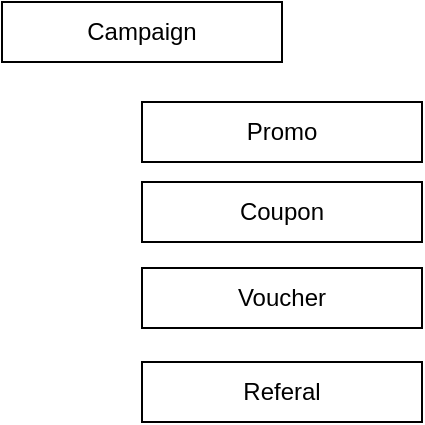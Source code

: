 <mxfile version="22.1.7" type="github">
  <diagram name="Page-1" id="i57ieQ8ah64VA5IU5zeG">
    <mxGraphModel dx="794" dy="461" grid="1" gridSize="10" guides="1" tooltips="1" connect="1" arrows="1" fold="1" page="1" pageScale="1" pageWidth="850" pageHeight="1100" math="0" shadow="0">
      <root>
        <mxCell id="0" />
        <mxCell id="1" parent="0" />
        <mxCell id="BdwfQ0zuwwsD2Sn7SIAs-1" value="Campaign" style="whiteSpace=wrap;html=1;" vertex="1" parent="1">
          <mxGeometry x="70" y="50" width="140" height="30" as="geometry" />
        </mxCell>
        <mxCell id="BdwfQ0zuwwsD2Sn7SIAs-2" value="Promo" style="whiteSpace=wrap;html=1;" vertex="1" parent="1">
          <mxGeometry x="140" y="100" width="140" height="30" as="geometry" />
        </mxCell>
        <mxCell id="BdwfQ0zuwwsD2Sn7SIAs-3" value="Coupon" style="whiteSpace=wrap;html=1;" vertex="1" parent="1">
          <mxGeometry x="140" y="140" width="140" height="30" as="geometry" />
        </mxCell>
        <mxCell id="BdwfQ0zuwwsD2Sn7SIAs-4" value="Voucher" style="whiteSpace=wrap;html=1;" vertex="1" parent="1">
          <mxGeometry x="140" y="183" width="140" height="30" as="geometry" />
        </mxCell>
        <mxCell id="BdwfQ0zuwwsD2Sn7SIAs-5" value="Referal" style="whiteSpace=wrap;html=1;" vertex="1" parent="1">
          <mxGeometry x="140" y="230" width="140" height="30" as="geometry" />
        </mxCell>
      </root>
    </mxGraphModel>
  </diagram>
</mxfile>
